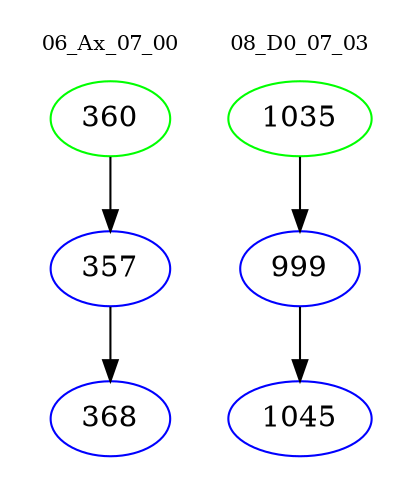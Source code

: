 digraph{
subgraph cluster_0 {
color = white
label = "06_Ax_07_00";
fontsize=10;
T0_360 [label="360", color="green"]
T0_360 -> T0_357 [color="black"]
T0_357 [label="357", color="blue"]
T0_357 -> T0_368 [color="black"]
T0_368 [label="368", color="blue"]
}
subgraph cluster_1 {
color = white
label = "08_D0_07_03";
fontsize=10;
T1_1035 [label="1035", color="green"]
T1_1035 -> T1_999 [color="black"]
T1_999 [label="999", color="blue"]
T1_999 -> T1_1045 [color="black"]
T1_1045 [label="1045", color="blue"]
}
}
